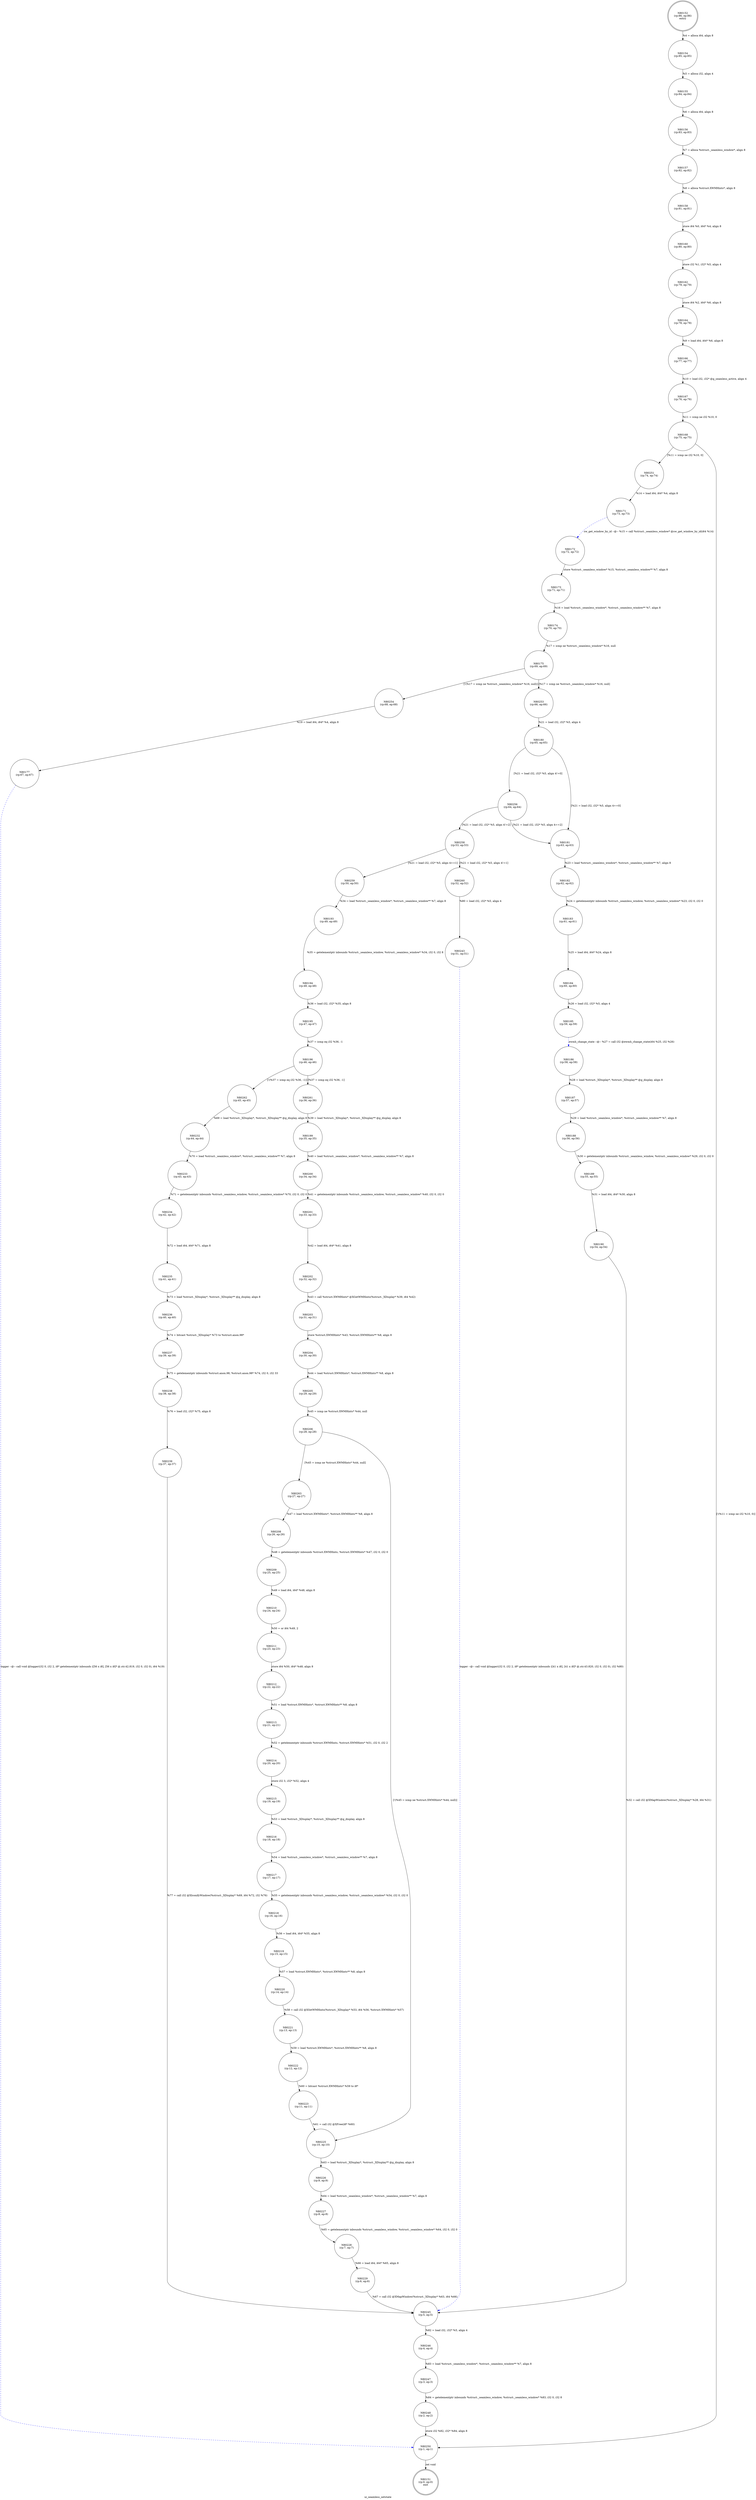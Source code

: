 digraph ui_seamless_setstate {
label="ui_seamless_setstate"
80151 [label="N80151\n(rp:0, ep:0)\nexit", shape="doublecircle"]
80152 [label="N80152\n(rp:86, ep:86)\nentry", shape="doublecircle"]
80152 -> 80154 [label="%4 = alloca i64, align 8"]
80154 [label="N80154\n(rp:85, ep:85)", shape="circle"]
80154 -> 80155 [label="%5 = alloca i32, align 4"]
80155 [label="N80155\n(rp:84, ep:84)", shape="circle"]
80155 -> 80156 [label="%6 = alloca i64, align 8"]
80156 [label="N80156\n(rp:83, ep:83)", shape="circle"]
80156 -> 80157 [label="%7 = alloca %struct._seamless_window*, align 8"]
80157 [label="N80157\n(rp:82, ep:82)", shape="circle"]
80157 -> 80158 [label="%8 = alloca %struct.XWMHints*, align 8"]
80158 [label="N80158\n(rp:81, ep:81)", shape="circle"]
80158 -> 80160 [label="store i64 %0, i64* %4, align 8"]
80160 [label="N80160\n(rp:80, ep:80)", shape="circle"]
80160 -> 80162 [label="store i32 %1, i32* %5, align 4"]
80162 [label="N80162\n(rp:79, ep:79)", shape="circle"]
80162 -> 80164 [label="store i64 %2, i64* %6, align 8"]
80164 [label="N80164\n(rp:78, ep:78)", shape="circle"]
80164 -> 80166 [label="%9 = load i64, i64* %6, align 8"]
80166 [label="N80166\n(rp:77, ep:77)", shape="circle"]
80166 -> 80167 [label="%10 = load i32, i32* @g_seamless_active, align 4"]
80167 [label="N80167\n(rp:76, ep:76)", shape="circle"]
80167 -> 80168 [label="%11 = icmp ne i32 %10, 0"]
80168 [label="N80168\n(rp:75, ep:75)", shape="circle"]
80168 -> 80251 [label="[%11 = icmp ne i32 %10, 0]"]
80168 -> 80250 [label="[!(%11 = icmp ne i32 %10, 0)]"]
80171 [label="N80171\n(rp:73, ep:73)", shape="circle"]
80171 -> 80172 [label="sw_get_window_by_id --@-- %15 = call %struct._seamless_window* @sw_get_window_by_id(i64 %14)", style="dashed", color="blue"]
80172 [label="N80172\n(rp:72, ep:72)", shape="circle"]
80172 -> 80173 [label="store %struct._seamless_window* %15, %struct._seamless_window** %7, align 8"]
80173 [label="N80173\n(rp:71, ep:71)", shape="circle"]
80173 -> 80174 [label="%16 = load %struct._seamless_window*, %struct._seamless_window** %7, align 8"]
80174 [label="N80174\n(rp:70, ep:70)", shape="circle"]
80174 -> 80175 [label="%17 = icmp ne %struct._seamless_window* %16, null"]
80175 [label="N80175\n(rp:69, ep:69)", shape="circle"]
80175 -> 80253 [label="[%17 = icmp ne %struct._seamless_window* %16, null]"]
80175 -> 80254 [label="[!(%17 = icmp ne %struct._seamless_window* %16, null)]"]
80177 [label="N80177\n(rp:67, ep:67)", shape="circle"]
80177 -> 80250 [label="logger --@-- call void @logger(i32 0, i32 2, i8* getelementptr inbounds ([56 x i8], [56 x i8]* @.str.42.819, i32 0, i32 0), i64 %19)", style="dashed", color="blue"]
80180 [label="N80180\n(rp:65, ep:65)", shape="circle"]
80180 -> 80256 [label="[%21 = load i32, i32* %5, align 4!=0]"]
80180 -> 80181 [label="[%21 = load i32, i32* %5, align 4==0]"]
80181 [label="N80181\n(rp:63, ep:63)", shape="circle"]
80181 -> 80182 [label="%23 = load %struct._seamless_window*, %struct._seamless_window** %7, align 8"]
80182 [label="N80182\n(rp:62, ep:62)", shape="circle"]
80182 -> 80183 [label="%24 = getelementptr inbounds %struct._seamless_window, %struct._seamless_window* %23, i32 0, i32 0"]
80183 [label="N80183\n(rp:61, ep:61)", shape="circle"]
80183 -> 80184 [label="%25 = load i64, i64* %24, align 8"]
80184 [label="N80184\n(rp:60, ep:60)", shape="circle"]
80184 -> 80185 [label="%26 = load i32, i32* %5, align 4"]
80185 [label="N80185\n(rp:59, ep:59)", shape="circle"]
80185 -> 80186 [label="ewmh_change_state --@-- %27 = call i32 @ewmh_change_state(i64 %25, i32 %26)", style="dashed", color="blue"]
80186 [label="N80186\n(rp:58, ep:58)", shape="circle"]
80186 -> 80187 [label="%28 = load %struct._XDisplay*, %struct._XDisplay** @g_display, align 8"]
80187 [label="N80187\n(rp:57, ep:57)", shape="circle"]
80187 -> 80188 [label="%29 = load %struct._seamless_window*, %struct._seamless_window** %7, align 8"]
80188 [label="N80188\n(rp:56, ep:56)", shape="circle"]
80188 -> 80189 [label="%30 = getelementptr inbounds %struct._seamless_window, %struct._seamless_window* %29, i32 0, i32 0"]
80189 [label="N80189\n(rp:55, ep:55)", shape="circle"]
80189 -> 80190 [label="%31 = load i64, i64* %30, align 8"]
80190 [label="N80190\n(rp:54, ep:54)", shape="circle"]
80190 -> 80245 [label="%32 = call i32 @XMapWindow(%struct._XDisplay* %28, i64 %31)"]
80193 [label="N80193\n(rp:49, ep:49)", shape="circle"]
80193 -> 80194 [label="%35 = getelementptr inbounds %struct._seamless_window, %struct._seamless_window* %34, i32 0, i32 8"]
80194 [label="N80194\n(rp:48, ep:48)", shape="circle"]
80194 -> 80195 [label="%36 = load i32, i32* %35, align 8"]
80195 [label="N80195\n(rp:47, ep:47)", shape="circle"]
80195 -> 80196 [label="%37 = icmp eq i32 %36, -1"]
80196 [label="N80196\n(rp:46, ep:46)", shape="circle"]
80196 -> 80261 [label="[%37 = icmp eq i32 %36, -1]"]
80196 -> 80262 [label="[!(%37 = icmp eq i32 %36, -1)]"]
80199 [label="N80199\n(rp:35, ep:35)", shape="circle"]
80199 -> 80200 [label="%40 = load %struct._seamless_window*, %struct._seamless_window** %7, align 8"]
80200 [label="N80200\n(rp:34, ep:34)", shape="circle"]
80200 -> 80201 [label="%41 = getelementptr inbounds %struct._seamless_window, %struct._seamless_window* %40, i32 0, i32 0"]
80201 [label="N80201\n(rp:33, ep:33)", shape="circle"]
80201 -> 80202 [label="%42 = load i64, i64* %41, align 8"]
80202 [label="N80202\n(rp:32, ep:32)", shape="circle"]
80202 -> 80203 [label="%43 = call %struct.XWMHints* @XGetWMHints(%struct._XDisplay* %39, i64 %42)"]
80203 [label="N80203\n(rp:31, ep:31)", shape="circle"]
80203 -> 80204 [label="store %struct.XWMHints* %43, %struct.XWMHints** %8, align 8"]
80204 [label="N80204\n(rp:30, ep:30)", shape="circle"]
80204 -> 80205 [label="%44 = load %struct.XWMHints*, %struct.XWMHints** %8, align 8"]
80205 [label="N80205\n(rp:29, ep:29)", shape="circle"]
80205 -> 80206 [label="%45 = icmp ne %struct.XWMHints* %44, null"]
80206 [label="N80206\n(rp:28, ep:28)", shape="circle"]
80206 -> 80263 [label="[%45 = icmp ne %struct.XWMHints* %44, null]"]
80206 -> 80225 [label="[!(%45 = icmp ne %struct.XWMHints* %44, null)]"]
80208 [label="N80208\n(rp:26, ep:26)", shape="circle"]
80208 -> 80209 [label="%48 = getelementptr inbounds %struct.XWMHints, %struct.XWMHints* %47, i32 0, i32 0"]
80209 [label="N80209\n(rp:25, ep:25)", shape="circle"]
80209 -> 80210 [label="%49 = load i64, i64* %48, align 8"]
80210 [label="N80210\n(rp:24, ep:24)", shape="circle"]
80210 -> 80211 [label="%50 = or i64 %49, 2"]
80211 [label="N80211\n(rp:23, ep:23)", shape="circle"]
80211 -> 80212 [label="store i64 %50, i64* %48, align 8"]
80212 [label="N80212\n(rp:22, ep:22)", shape="circle"]
80212 -> 80213 [label="%51 = load %struct.XWMHints*, %struct.XWMHints** %8, align 8"]
80213 [label="N80213\n(rp:21, ep:21)", shape="circle"]
80213 -> 80214 [label="%52 = getelementptr inbounds %struct.XWMHints, %struct.XWMHints* %51, i32 0, i32 2"]
80214 [label="N80214\n(rp:20, ep:20)", shape="circle"]
80214 -> 80215 [label="store i32 3, i32* %52, align 4"]
80215 [label="N80215\n(rp:19, ep:19)", shape="circle"]
80215 -> 80216 [label="%53 = load %struct._XDisplay*, %struct._XDisplay** @g_display, align 8"]
80216 [label="N80216\n(rp:18, ep:18)", shape="circle"]
80216 -> 80217 [label="%54 = load %struct._seamless_window*, %struct._seamless_window** %7, align 8"]
80217 [label="N80217\n(rp:17, ep:17)", shape="circle"]
80217 -> 80218 [label="%55 = getelementptr inbounds %struct._seamless_window, %struct._seamless_window* %54, i32 0, i32 0"]
80218 [label="N80218\n(rp:16, ep:16)", shape="circle"]
80218 -> 80219 [label="%56 = load i64, i64* %55, align 8"]
80219 [label="N80219\n(rp:15, ep:15)", shape="circle"]
80219 -> 80220 [label="%57 = load %struct.XWMHints*, %struct.XWMHints** %8, align 8"]
80220 [label="N80220\n(rp:14, ep:14)", shape="circle"]
80220 -> 80221 [label="%58 = call i32 @XSetWMHints(%struct._XDisplay* %53, i64 %56, %struct.XWMHints* %57)"]
80221 [label="N80221\n(rp:13, ep:13)", shape="circle"]
80221 -> 80222 [label="%59 = load %struct.XWMHints*, %struct.XWMHints** %8, align 8"]
80222 [label="N80222\n(rp:12, ep:12)", shape="circle"]
80222 -> 80223 [label="%60 = bitcast %struct.XWMHints* %59 to i8*"]
80223 [label="N80223\n(rp:11, ep:11)", shape="circle"]
80223 -> 80225 [label="%61 = call i32 @XFree(i8* %60)"]
80225 [label="N80225\n(rp:10, ep:10)", shape="circle"]
80225 -> 80226 [label="%63 = load %struct._XDisplay*, %struct._XDisplay** @g_display, align 8"]
80226 [label="N80226\n(rp:9, ep:9)", shape="circle"]
80226 -> 80227 [label="%64 = load %struct._seamless_window*, %struct._seamless_window** %7, align 8"]
80227 [label="N80227\n(rp:8, ep:8)", shape="circle"]
80227 -> 80228 [label="%65 = getelementptr inbounds %struct._seamless_window, %struct._seamless_window* %64, i32 0, i32 0"]
80228 [label="N80228\n(rp:7, ep:7)", shape="circle"]
80228 -> 80229 [label="%66 = load i64, i64* %65, align 8"]
80229 [label="N80229\n(rp:6, ep:6)", shape="circle"]
80229 -> 80245 [label="%67 = call i32 @XMapWindow(%struct._XDisplay* %63, i64 %66)"]
80232 [label="N80232\n(rp:44, ep:44)", shape="circle"]
80232 -> 80233 [label="%70 = load %struct._seamless_window*, %struct._seamless_window** %7, align 8"]
80233 [label="N80233\n(rp:43, ep:43)", shape="circle"]
80233 -> 80234 [label="%71 = getelementptr inbounds %struct._seamless_window, %struct._seamless_window* %70, i32 0, i32 0"]
80234 [label="N80234\n(rp:42, ep:42)", shape="circle"]
80234 -> 80235 [label="%72 = load i64, i64* %71, align 8"]
80235 [label="N80235\n(rp:41, ep:41)", shape="circle"]
80235 -> 80236 [label="%73 = load %struct._XDisplay*, %struct._XDisplay** @g_display, align 8"]
80236 [label="N80236\n(rp:40, ep:40)", shape="circle"]
80236 -> 80237 [label="%74 = bitcast %struct._XDisplay* %73 to %struct.anon.98*"]
80237 [label="N80237\n(rp:39, ep:39)", shape="circle"]
80237 -> 80238 [label="%75 = getelementptr inbounds %struct.anon.98, %struct.anon.98* %74, i32 0, i32 33"]
80238 [label="N80238\n(rp:38, ep:38)", shape="circle"]
80238 -> 80239 [label="%76 = load i32, i32* %75, align 8"]
80239 [label="N80239\n(rp:37, ep:37)", shape="circle"]
80239 -> 80245 [label="%77 = call i32 @XIconifyWindow(%struct._XDisplay* %69, i64 %72, i32 %76)"]
80243 [label="N80243\n(rp:51, ep:51)", shape="circle"]
80243 -> 80245 [label="logger --@-- call void @logger(i32 0, i32 2, i8* getelementptr inbounds ([41 x i8], [41 x i8]* @.str.43.820, i32 0, i32 0), i32 %80)", style="dashed", color="blue"]
80245 [label="N80245\n(rp:5, ep:5)", shape="circle"]
80245 -> 80246 [label="%82 = load i32, i32* %5, align 4"]
80246 [label="N80246\n(rp:4, ep:4)", shape="circle"]
80246 -> 80247 [label="%83 = load %struct._seamless_window*, %struct._seamless_window** %7, align 8"]
80247 [label="N80247\n(rp:3, ep:3)", shape="circle"]
80247 -> 80248 [label="%84 = getelementptr inbounds %struct._seamless_window, %struct._seamless_window* %83, i32 0, i32 8"]
80248 [label="N80248\n(rp:2, ep:2)", shape="circle"]
80248 -> 80250 [label="store i32 %82, i32* %84, align 8"]
80250 [label="N80250\n(rp:1, ep:1)", shape="circle"]
80250 -> 80151 [label="ret void"]
80251 [label="N80251\n(rp:74, ep:74)", shape="circle"]
80251 -> 80171 [label="%14 = load i64, i64* %4, align 8"]
80253 [label="N80253\n(rp:66, ep:66)", shape="circle"]
80253 -> 80180 [label="%21 = load i32, i32* %5, align 4"]
80254 [label="N80254\n(rp:68, ep:68)", shape="circle"]
80254 -> 80177 [label="%19 = load i64, i64* %4, align 8"]
80256 [label="N80256\n(rp:64, ep:64)", shape="circle"]
80256 -> 80258 [label="[%21 = load i32, i32* %5, align 4!=2]"]
80256 -> 80181 [label="[%21 = load i32, i32* %5, align 4==2]"]
80258 [label="N80258\n(rp:53, ep:53)", shape="circle"]
80258 -> 80259 [label="[%21 = load i32, i32* %5, align 4==1]"]
80258 -> 80260 [label="[%21 = load i32, i32* %5, align 4!=1]"]
80259 [label="N80259\n(rp:50, ep:50)", shape="circle"]
80259 -> 80193 [label="%34 = load %struct._seamless_window*, %struct._seamless_window** %7, align 8"]
80260 [label="N80260\n(rp:52, ep:52)", shape="circle"]
80260 -> 80243 [label="%80 = load i32, i32* %5, align 4"]
80261 [label="N80261\n(rp:36, ep:36)", shape="circle"]
80261 -> 80199 [label="%39 = load %struct._XDisplay*, %struct._XDisplay** @g_display, align 8"]
80262 [label="N80262\n(rp:45, ep:45)", shape="circle"]
80262 -> 80232 [label="%69 = load %struct._XDisplay*, %struct._XDisplay** @g_display, align 8"]
80263 [label="N80263\n(rp:27, ep:27)", shape="circle"]
80263 -> 80208 [label="%47 = load %struct.XWMHints*, %struct.XWMHints** %8, align 8"]
}
